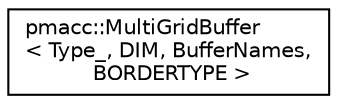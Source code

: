 digraph "Graphical Class Hierarchy"
{
 // LATEX_PDF_SIZE
  edge [fontname="Helvetica",fontsize="10",labelfontname="Helvetica",labelfontsize="10"];
  node [fontname="Helvetica",fontsize="10",shape=record];
  rankdir="LR";
  Node0 [label="pmacc::MultiGridBuffer\l\< Type_, DIM, BufferNames,\l BORDERTYPE \>",height=0.2,width=0.4,color="black", fillcolor="white", style="filled",URL="$classpmacc_1_1_multi_grid_buffer.html",tooltip="GridBuffer represents a DIM-dimensional buffer which exists on the host as well as on the device."];
}
